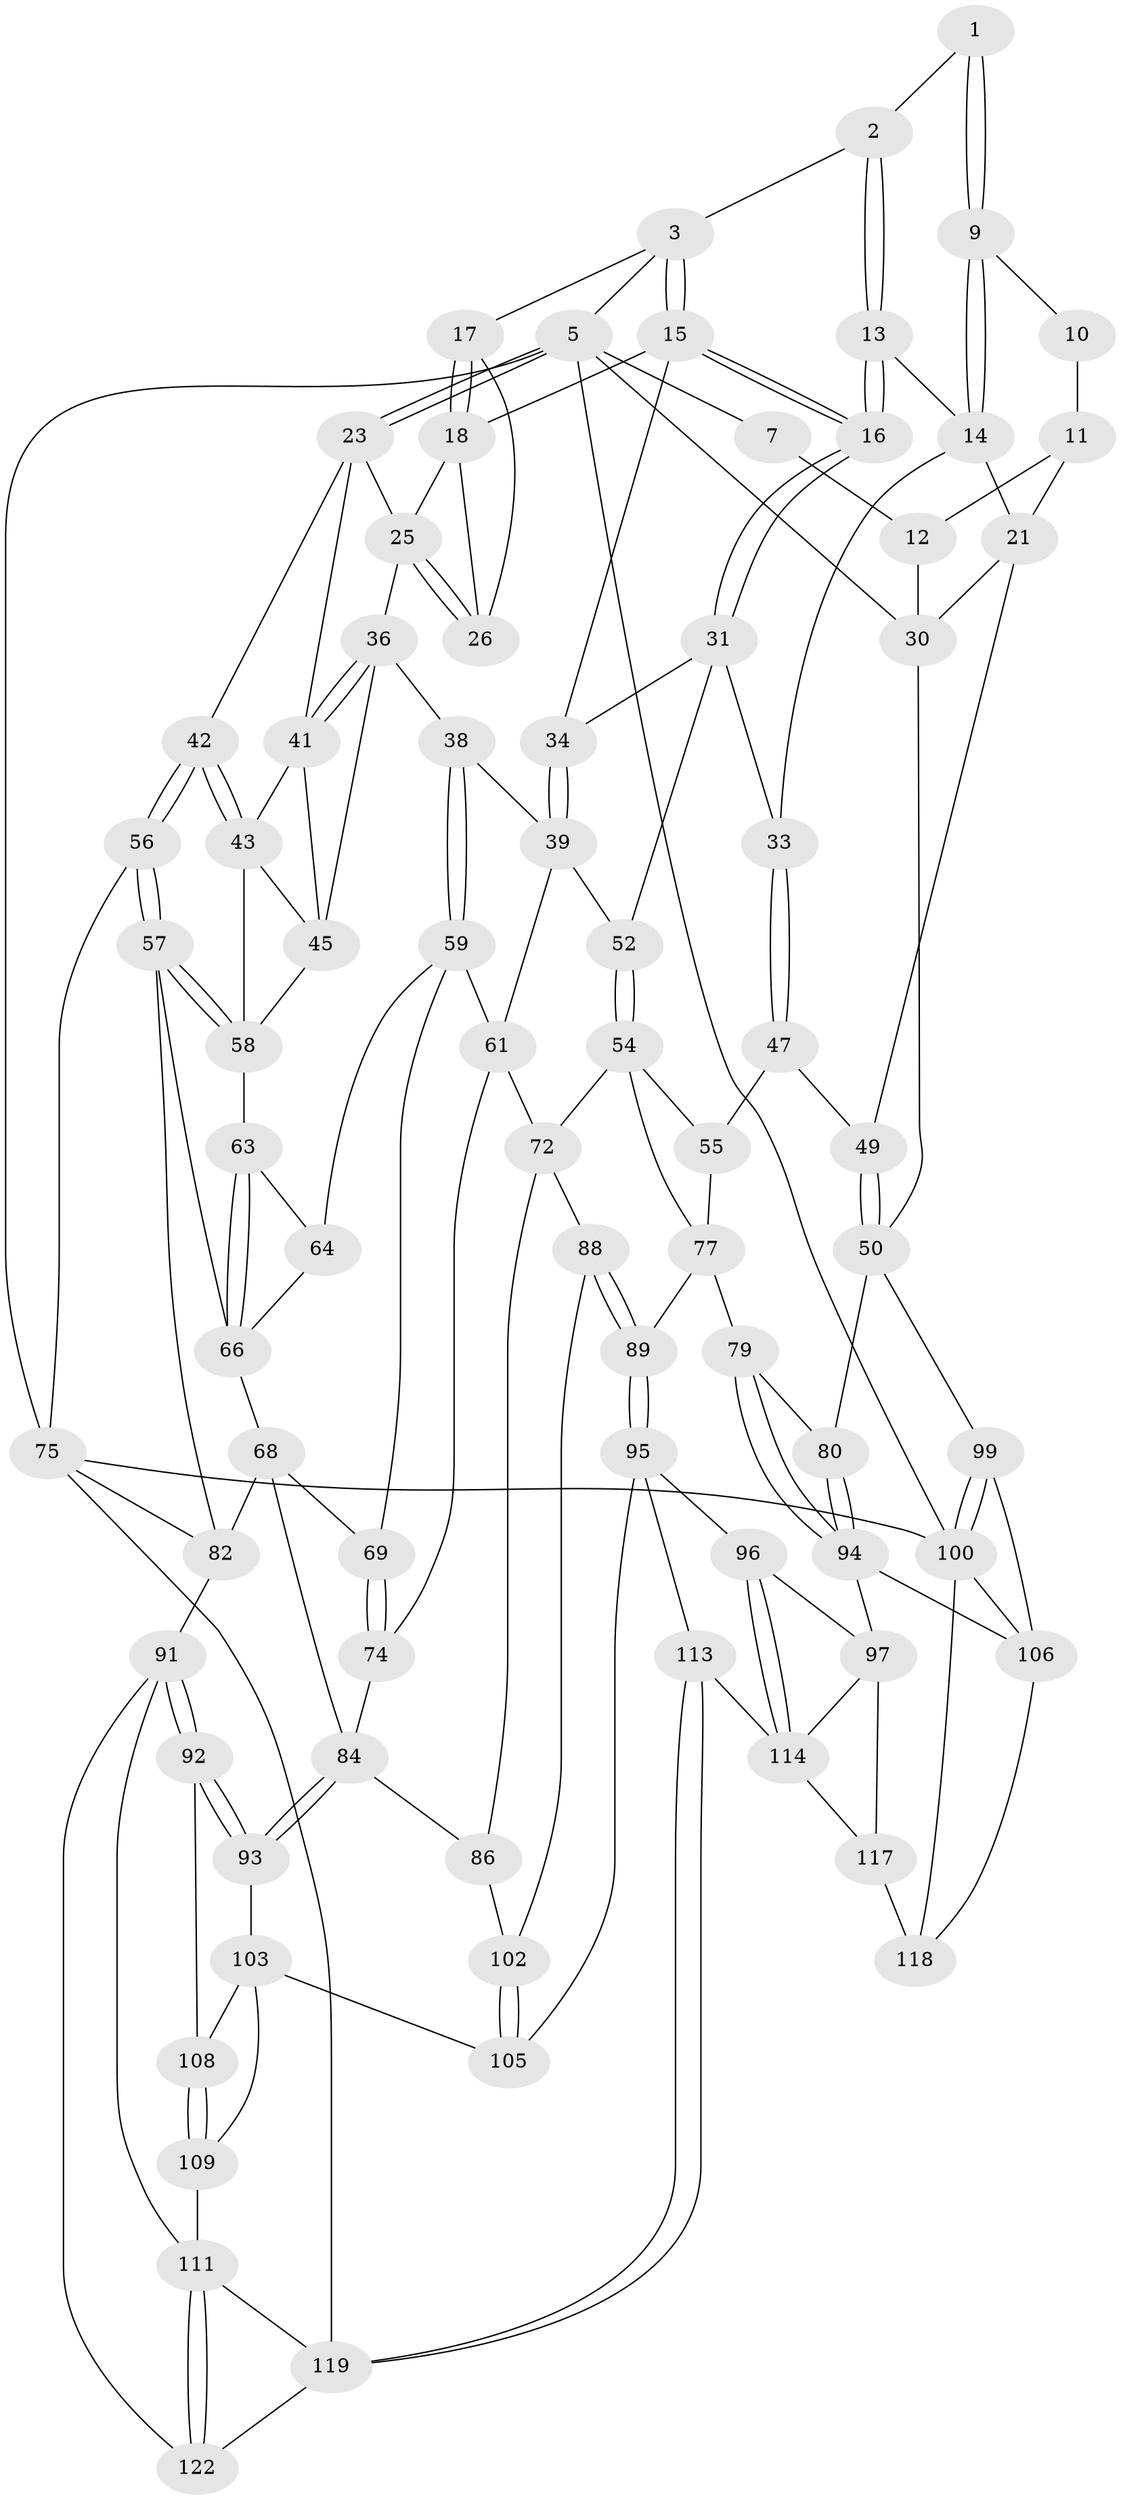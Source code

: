 // Generated by graph-tools (version 1.1) at 2025/24/03/03/25 07:24:38]
// undirected, 79 vertices, 173 edges
graph export_dot {
graph [start="1"]
  node [color=gray90,style=filled];
  1 [pos="+0.2611381404292074+0"];
  2 [pos="+0.3228724996910947+0"];
  3 [pos="+0.5432210955232271+0",super="+4"];
  5 [pos="+1+0",super="+6"];
  7 [pos="+0+0",super="+8"];
  9 [pos="+0.2576587527474413+0"];
  10 [pos="+0.21628572373911226+0"];
  11 [pos="+0.09910830773263393+0.04673834155176041",super="+22"];
  12 [pos="+0.08719568947718205+0.04490729195825276",super="+28"];
  13 [pos="+0.37821324558450936+0.04120364515656047"];
  14 [pos="+0.298347406723063+0.06263080934791238",super="+20"];
  15 [pos="+0.5506086974552828+0",super="+19"];
  16 [pos="+0.43273863367698207+0.09706983774614746"];
  17 [pos="+0.768478927961618+0"];
  18 [pos="+0.6394830680687126+0.06255070655080246",super="+27"];
  21 [pos="+0.21215548696466507+0.1318819396714935",super="+29"];
  23 [pos="+1+0",super="+24"];
  25 [pos="+0.8258363710347885+0.10484249021244826",super="+35"];
  26 [pos="+0.775227197008257+0.03576011570139867"];
  30 [pos="+0.0246852109790596+0.11750657274211819",super="+40"];
  31 [pos="+0.4103883299271396+0.1887840302221913",super="+32"];
  33 [pos="+0.35427103732826254+0.216799351405159"];
  34 [pos="+0.5779384476166581+0.18417195863041314"];
  36 [pos="+0.6965208824575878+0.2420553516392737",super="+37"];
  38 [pos="+0.6899727274841573+0.2446188920400762"];
  39 [pos="+0.6326862463400397+0.24727631978885067",super="+51"];
  41 [pos="+0.8524709262908886+0.16533291095249225",super="+44"];
  42 [pos="+1+0.07970352777222088"];
  43 [pos="+0.9745634158299921+0.2575475948984548",super="+53"];
  45 [pos="+0.8284936822805391+0.2983948053882339",super="+46"];
  47 [pos="+0.32659598615770224+0.27511622043686196",super="+48"];
  49 [pos="+0.09504210978000376+0.37732051210106576"];
  50 [pos="+0+0.44423414847146514",super="+81"];
  52 [pos="+0.5244474824794548+0.3549804125611162"];
  54 [pos="+0.4542041284200492+0.4369651933964607",super="+73"];
  55 [pos="+0.37832403173327434+0.3871832708274552",super="+70"];
  56 [pos="+1+0.49329042058314104"];
  57 [pos="+0.972789605465355+0.4750749293933726",super="+65"];
  58 [pos="+0.9422436533268346+0.40058049778415783",super="+62"];
  59 [pos="+0.6961508318067294+0.39674468781128774",super="+60"];
  61 [pos="+0.6224212185821925+0.41869189443329335",super="+71"];
  63 [pos="+0.8150219912393624+0.32273435094275643"];
  64 [pos="+0.7191670279406424+0.4015366524581626"];
  66 [pos="+0.8206605542223248+0.491055106883095",super="+67"];
  68 [pos="+0.7517452790635479+0.5167045237633471",super="+83"];
  69 [pos="+0.7146369772307694+0.5250448010977219"];
  72 [pos="+0.5294987685256838+0.5473001499384903",super="+87"];
  74 [pos="+0.661279144275541+0.5465312362548945"];
  75 [pos="+1+1",super="+76"];
  77 [pos="+0.29579138442103187+0.5802647860645669",super="+78"];
  79 [pos="+0.24225502868613444+0.6334976247525075"];
  80 [pos="+0.0055350361148060285+0.5811568263978226"];
  82 [pos="+0.8755063799148365+0.6448156764496211",super="+90"];
  84 [pos="+0.6877890508492631+0.6998512464667029",super="+85"];
  86 [pos="+0.6534522062299625+0.7016306571765006"];
  88 [pos="+0.4264568508130388+0.7110060017965043"];
  89 [pos="+0.4069317893003999+0.7211474081723274"];
  91 [pos="+0.9015341096310694+0.8217467957933812",super="+110"];
  92 [pos="+0.8470067468087177+0.810792492992983"];
  93 [pos="+0.6929334727649205+0.7114433649008398"];
  94 [pos="+0.17223682034273827+0.7550934697573569",super="+98"];
  95 [pos="+0.40279338182605595+0.7729808723766974",super="+107"];
  96 [pos="+0.4014726179553458+0.7745934501933417"];
  97 [pos="+0.3378210683325503+0.829385829618185",super="+116"];
  99 [pos="+0+0.5324145929011804"];
  100 [pos="+0+0.7524242583530356",super="+101"];
  102 [pos="+0.600259400010483+0.7361711750346512"];
  103 [pos="+0.6891045669929158+0.8047202242694478",super="+104"];
  105 [pos="+0.5668638600500827+0.8380303274013798"];
  106 [pos="+0.1576390215323405+0.8028168283077258",super="+115"];
  108 [pos="+0.7706134527668018+0.8372439698523731"];
  109 [pos="+0.69643963565112+0.9366073778618986"];
  111 [pos="+0.7731749369207386+0.9353951172639972",super="+112"];
  113 [pos="+0.5315884450571923+1"];
  114 [pos="+0.4837088541643944+1",super="+120"];
  117 [pos="+0.2354532144040488+0.9227855830305958",super="+124"];
  118 [pos="+0.1389942066593989+0.880913545593666",super="+123"];
  119 [pos="+0.5667186066435691+1",super="+121"];
  122 [pos="+0.9073323979185773+1"];
  1 -- 2;
  1 -- 9;
  1 -- 9;
  2 -- 3;
  2 -- 13;
  2 -- 13;
  3 -- 15;
  3 -- 15;
  3 -- 17;
  3 -- 5;
  5 -- 23;
  5 -- 23;
  5 -- 75;
  5 -- 7;
  5 -- 30;
  5 -- 100;
  7 -- 12 [weight=2];
  9 -- 10;
  9 -- 14;
  9 -- 14;
  10 -- 11 [weight=2];
  11 -- 12;
  11 -- 21;
  12 -- 30;
  13 -- 14;
  13 -- 16;
  13 -- 16;
  14 -- 33;
  14 -- 21;
  15 -- 16;
  15 -- 16;
  15 -- 18;
  15 -- 34;
  16 -- 31;
  16 -- 31;
  17 -- 18;
  17 -- 18;
  17 -- 26;
  18 -- 26;
  18 -- 25;
  21 -- 49;
  21 -- 30;
  23 -- 42;
  23 -- 25;
  23 -- 41;
  25 -- 26;
  25 -- 26;
  25 -- 36;
  30 -- 50;
  31 -- 34;
  31 -- 33;
  31 -- 52;
  33 -- 47;
  33 -- 47;
  34 -- 39;
  34 -- 39;
  36 -- 41;
  36 -- 41;
  36 -- 38;
  36 -- 45;
  38 -- 39;
  38 -- 59;
  38 -- 59;
  39 -- 52;
  39 -- 61;
  41 -- 43;
  41 -- 45;
  42 -- 43;
  42 -- 43;
  42 -- 56;
  42 -- 56;
  43 -- 58;
  43 -- 45;
  45 -- 58;
  47 -- 55 [weight=2];
  47 -- 49;
  49 -- 50;
  49 -- 50;
  50 -- 80;
  50 -- 99;
  52 -- 54;
  52 -- 54;
  54 -- 55;
  54 -- 72;
  54 -- 77;
  55 -- 77;
  56 -- 57;
  56 -- 57;
  56 -- 75;
  57 -- 58;
  57 -- 58;
  57 -- 66;
  57 -- 82;
  58 -- 63;
  59 -- 64;
  59 -- 61;
  59 -- 69;
  61 -- 72;
  61 -- 74;
  63 -- 64;
  63 -- 66;
  63 -- 66;
  64 -- 66;
  66 -- 68;
  68 -- 69;
  68 -- 82;
  68 -- 84;
  69 -- 74;
  69 -- 74;
  72 -- 88;
  72 -- 86;
  74 -- 84;
  75 -- 82;
  75 -- 119;
  75 -- 100;
  77 -- 89;
  77 -- 79;
  79 -- 80;
  79 -- 94;
  79 -- 94;
  80 -- 94;
  80 -- 94;
  82 -- 91;
  84 -- 93;
  84 -- 93;
  84 -- 86;
  86 -- 102;
  88 -- 89;
  88 -- 89;
  88 -- 102;
  89 -- 95;
  89 -- 95;
  91 -- 92;
  91 -- 92;
  91 -- 122;
  91 -- 111;
  92 -- 93;
  92 -- 93;
  92 -- 108;
  93 -- 103;
  94 -- 97;
  94 -- 106;
  95 -- 96;
  95 -- 105;
  95 -- 113;
  96 -- 97;
  96 -- 114;
  96 -- 114;
  97 -- 117;
  97 -- 114;
  99 -- 100;
  99 -- 100;
  99 -- 106;
  100 -- 118;
  100 -- 106;
  102 -- 105;
  102 -- 105;
  103 -- 108;
  103 -- 105;
  103 -- 109;
  106 -- 118;
  108 -- 109;
  108 -- 109;
  109 -- 111;
  111 -- 122;
  111 -- 122;
  111 -- 119;
  113 -- 114;
  113 -- 119;
  113 -- 119;
  114 -- 117;
  117 -- 118 [weight=2];
  119 -- 122;
}

